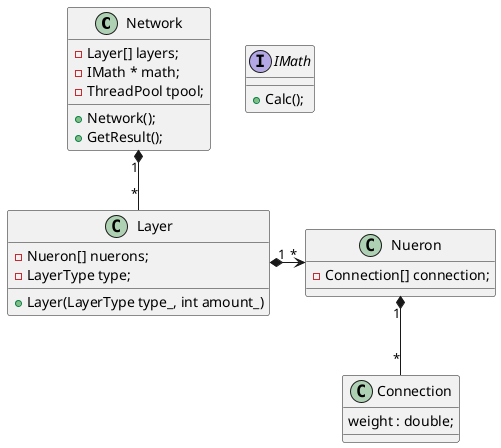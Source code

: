 @startuml network

class Network
{
    -Layer[] layers;
    -IMath * math;
    -ThreadPool tpool;

    +Network();
    +GetResult();
}

interface IMath
{
    +Calc();
}

class Layer
{
   -Nueron[] nuerons;
   -LayerType type;
   +Layer(LayerType type_, int amount_)
}

class Nueron
{
    -Connection[] connection;
}

class Connection
{
    weight : double;
}



Network "1" *-- "*" Layer
Nueron  "1" *-- "*" Connection
Layer  "1" *-> "*" Nueron

@enduml


